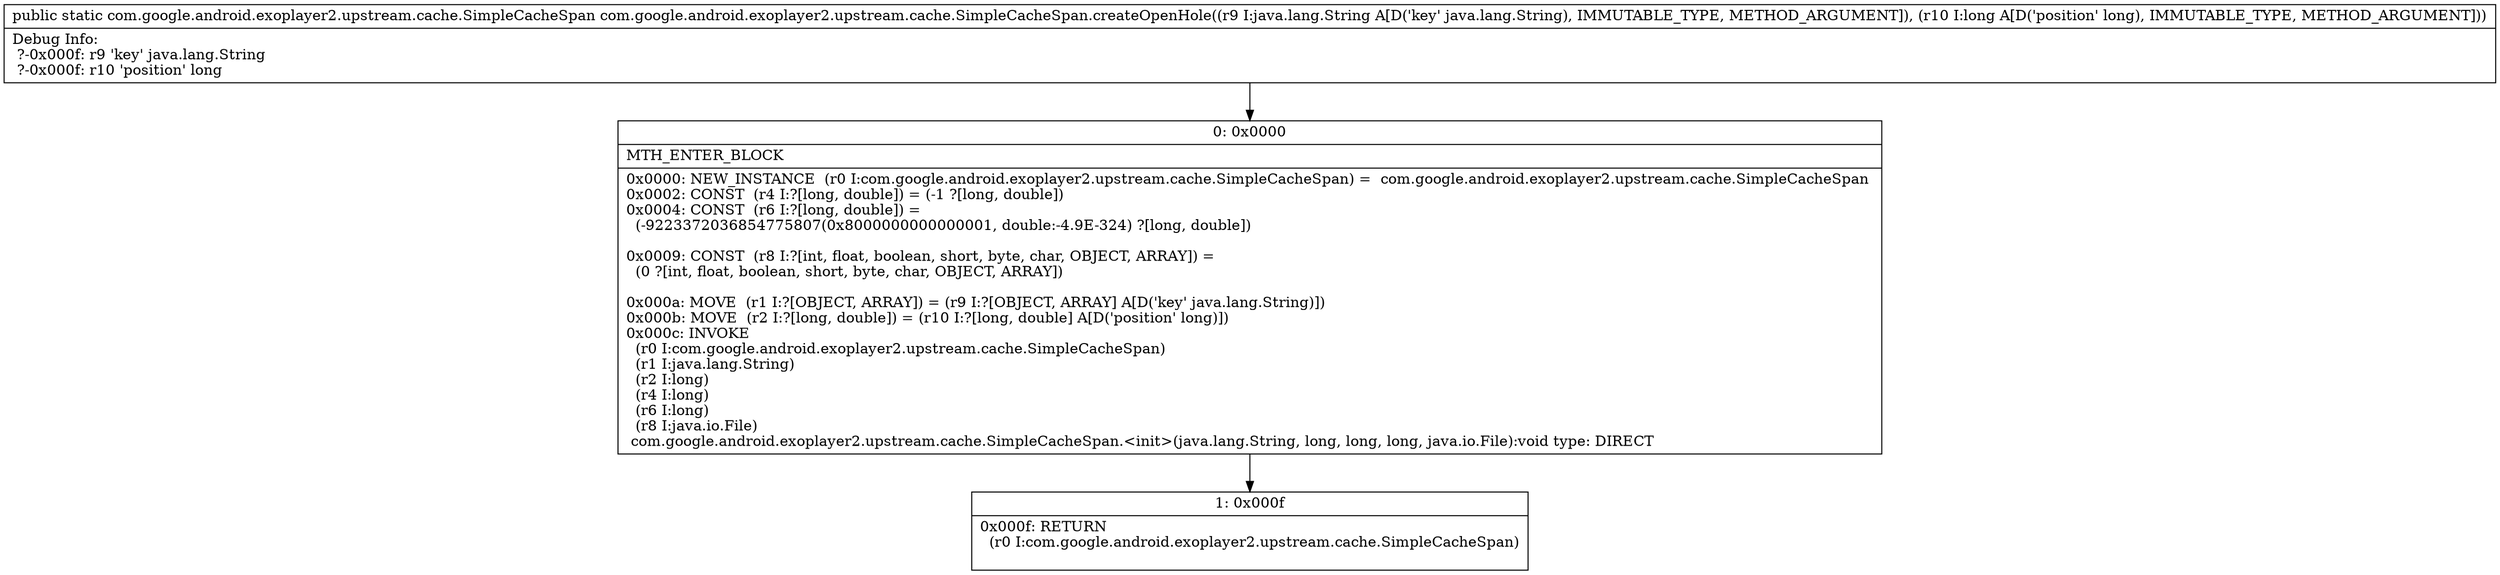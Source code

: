 digraph "CFG forcom.google.android.exoplayer2.upstream.cache.SimpleCacheSpan.createOpenHole(Ljava\/lang\/String;J)Lcom\/google\/android\/exoplayer2\/upstream\/cache\/SimpleCacheSpan;" {
Node_0 [shape=record,label="{0\:\ 0x0000|MTH_ENTER_BLOCK\l|0x0000: NEW_INSTANCE  (r0 I:com.google.android.exoplayer2.upstream.cache.SimpleCacheSpan) =  com.google.android.exoplayer2.upstream.cache.SimpleCacheSpan \l0x0002: CONST  (r4 I:?[long, double]) = (\-1 ?[long, double]) \l0x0004: CONST  (r6 I:?[long, double]) = \l  (\-9223372036854775807(0x8000000000000001, double:\-4.9E\-324) ?[long, double])\l \l0x0009: CONST  (r8 I:?[int, float, boolean, short, byte, char, OBJECT, ARRAY]) = \l  (0 ?[int, float, boolean, short, byte, char, OBJECT, ARRAY])\l \l0x000a: MOVE  (r1 I:?[OBJECT, ARRAY]) = (r9 I:?[OBJECT, ARRAY] A[D('key' java.lang.String)]) \l0x000b: MOVE  (r2 I:?[long, double]) = (r10 I:?[long, double] A[D('position' long)]) \l0x000c: INVOKE  \l  (r0 I:com.google.android.exoplayer2.upstream.cache.SimpleCacheSpan)\l  (r1 I:java.lang.String)\l  (r2 I:long)\l  (r4 I:long)\l  (r6 I:long)\l  (r8 I:java.io.File)\l com.google.android.exoplayer2.upstream.cache.SimpleCacheSpan.\<init\>(java.lang.String, long, long, long, java.io.File):void type: DIRECT \l}"];
Node_1 [shape=record,label="{1\:\ 0x000f|0x000f: RETURN  \l  (r0 I:com.google.android.exoplayer2.upstream.cache.SimpleCacheSpan)\l \l}"];
MethodNode[shape=record,label="{public static com.google.android.exoplayer2.upstream.cache.SimpleCacheSpan com.google.android.exoplayer2.upstream.cache.SimpleCacheSpan.createOpenHole((r9 I:java.lang.String A[D('key' java.lang.String), IMMUTABLE_TYPE, METHOD_ARGUMENT]), (r10 I:long A[D('position' long), IMMUTABLE_TYPE, METHOD_ARGUMENT]))  | Debug Info:\l  ?\-0x000f: r9 'key' java.lang.String\l  ?\-0x000f: r10 'position' long\l}"];
MethodNode -> Node_0;
Node_0 -> Node_1;
}

